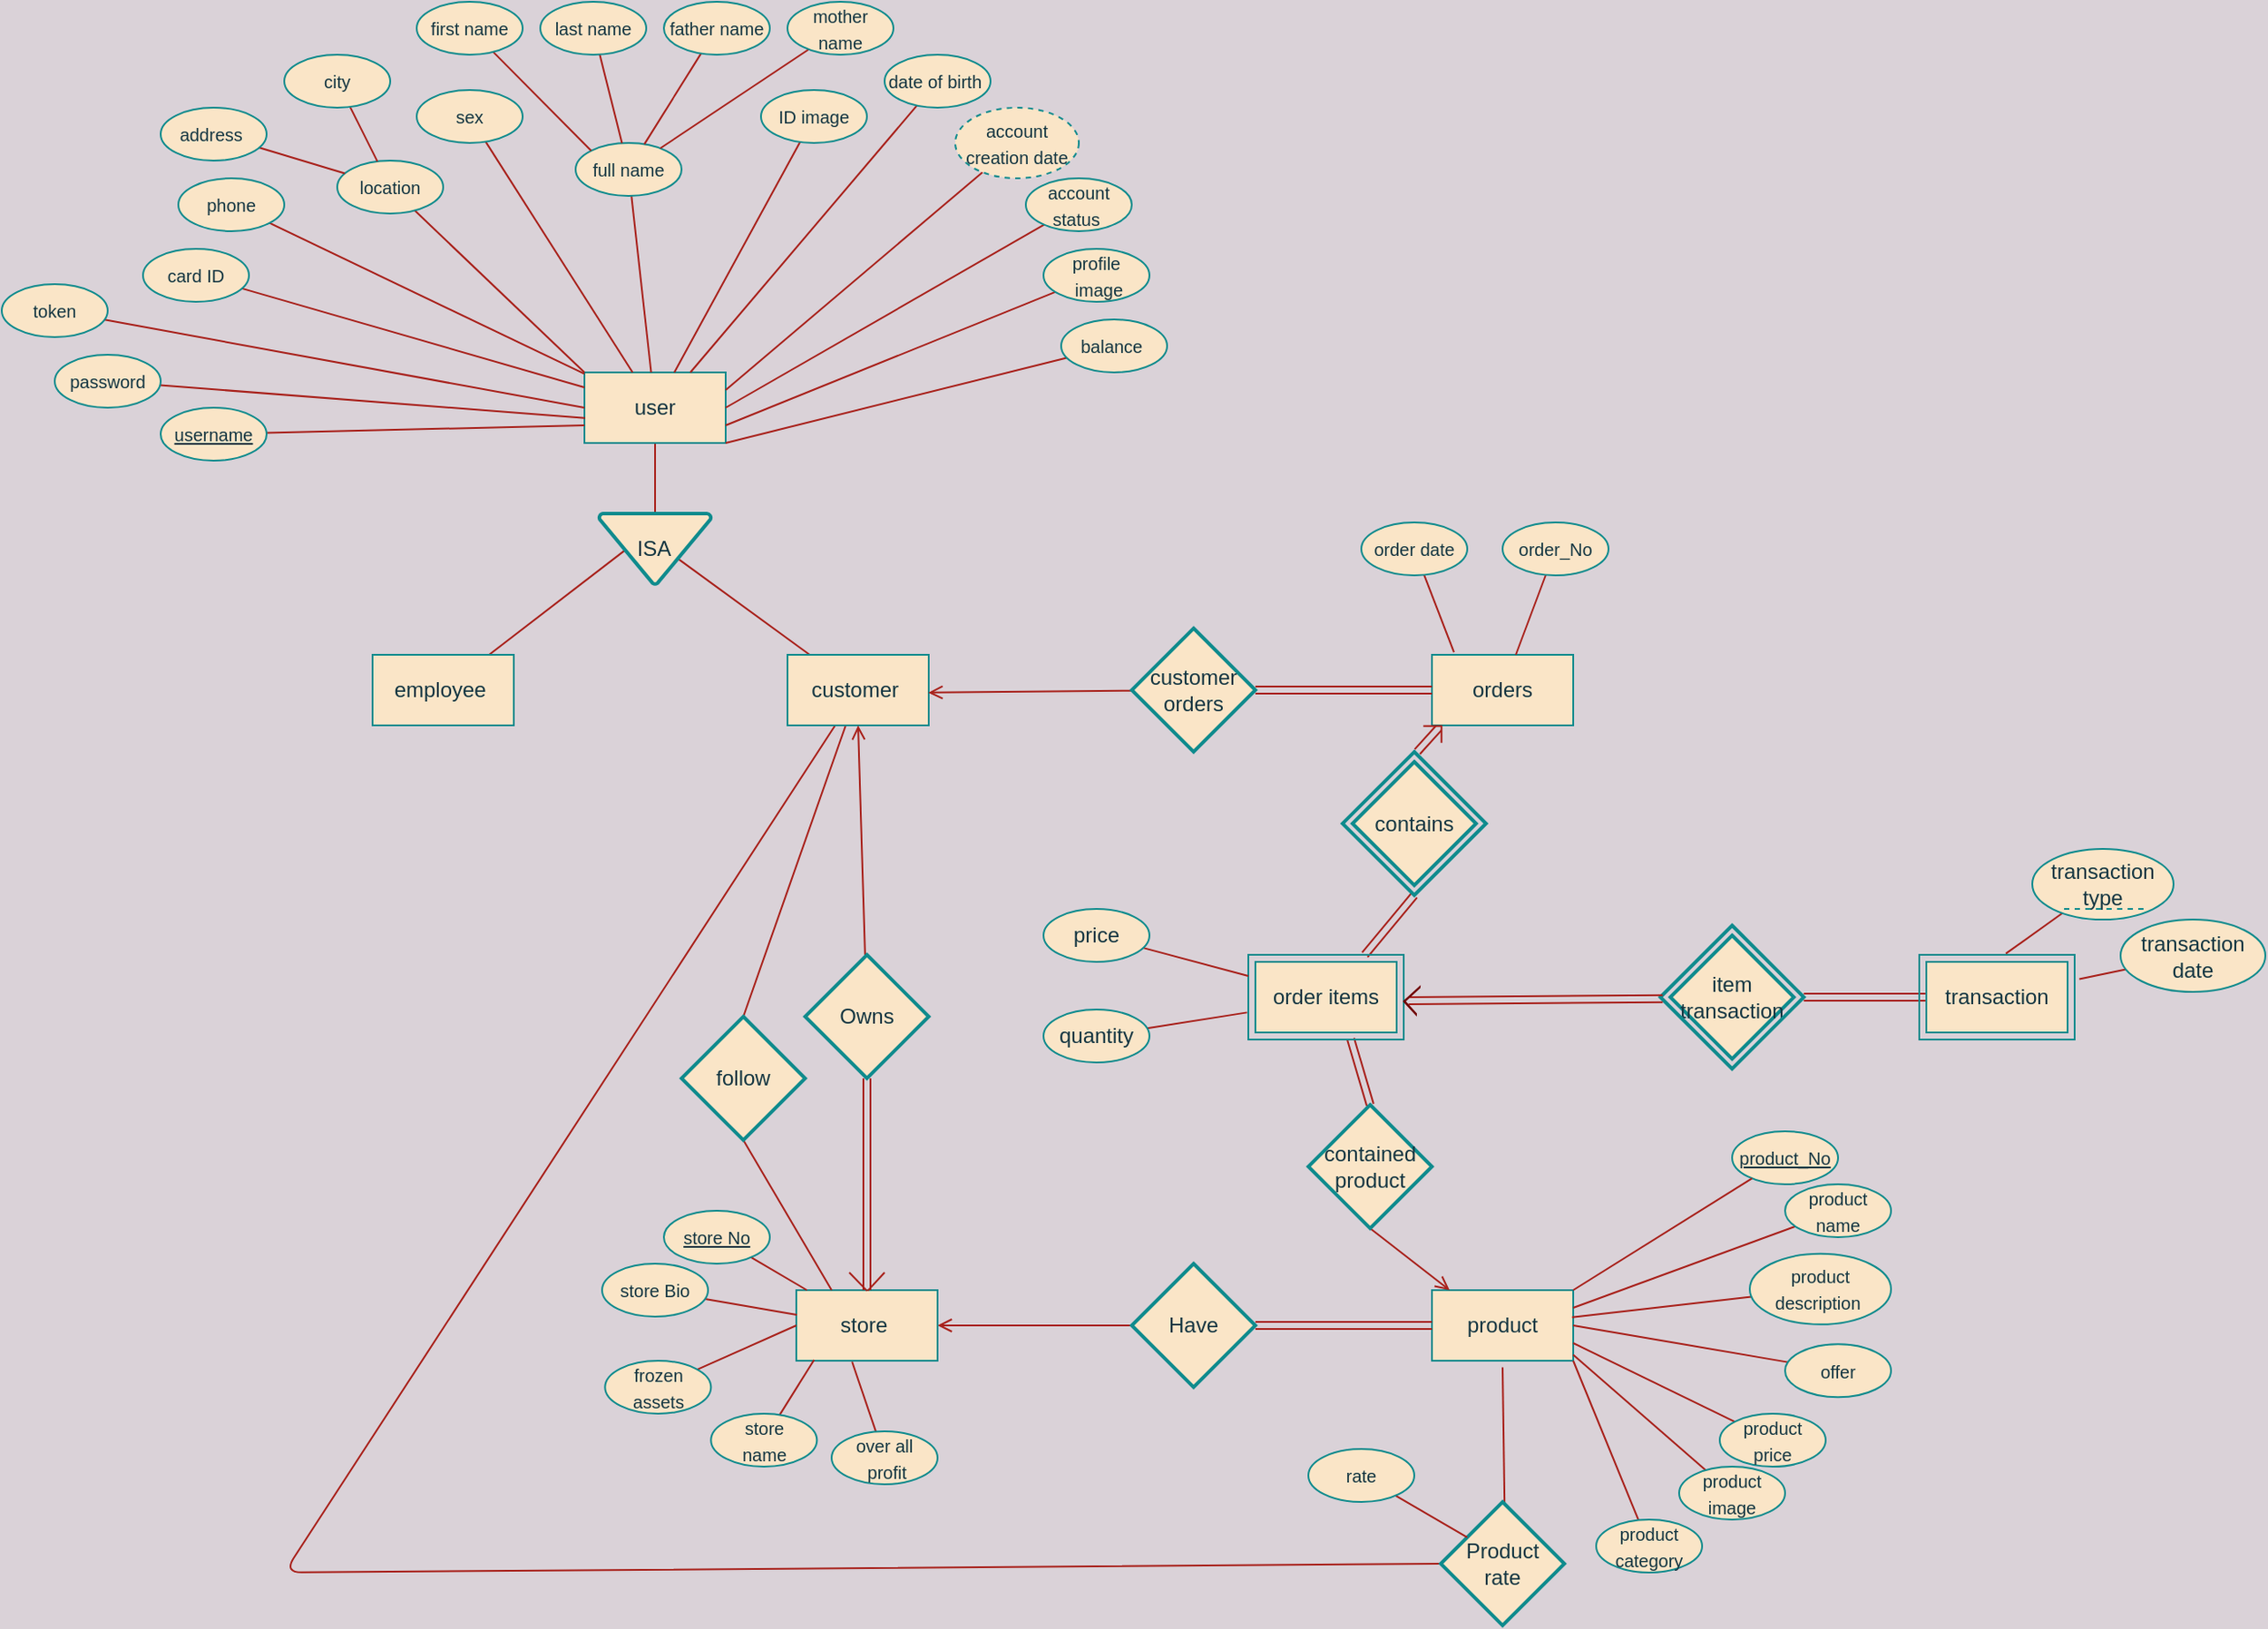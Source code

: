 <mxfile version="14.5.1" type="device"><diagram id="_3NkTskFJj87un43Riww" name="Page-1"><mxGraphModel dx="1715" dy="1639" grid="1" gridSize="10" guides="1" tooltips="1" connect="1" arrows="1" fold="1" page="1" pageScale="1" pageWidth="850" pageHeight="1100" background="#DAD2D8" math="0" shadow="0"><root><mxCell id="0"/><mxCell id="1" parent="0"/><mxCell id="xpljWoImXVRniTGpvLSN-103" value="&lt;span style=&quot;font-size: 10px&quot;&gt;&lt;u&gt;product_No&lt;/u&gt;&lt;/span&gt;" style="ellipse;whiteSpace=wrap;html=1;rounded=0;sketch=0;strokeColor=#0F8B8D;fillColor=#FAE5C7;fontColor=#143642;" parent="1" vertex="1"><mxGeometry x="770" y="510" width="60" height="30" as="geometry"/></mxCell><mxCell id="xpljWoImXVRniTGpvLSN-61" style="edgeStyle=none;rounded=1;sketch=0;orthogonalLoop=1;jettySize=auto;html=1;entryX=0.5;entryY=0;entryDx=0;entryDy=0;entryPerimeter=0;endArrow=none;endFill=0;strokeColor=#A8201A;fillColor=#FAE5C7;fontColor=#143642;labelBackgroundColor=#DAD2D8;" parent="1" source="xpljWoImXVRniTGpvLSN-1" target="xpljWoImXVRniTGpvLSN-60" edge="1"><mxGeometry relative="1" as="geometry"/></mxCell><mxCell id="xpljWoImXVRniTGpvLSN-1" value="user" style="rounded=0;whiteSpace=wrap;html=1;sketch=0;strokeColor=#0F8B8D;fillColor=#FAE5C7;fontColor=#143642;" parent="1" vertex="1"><mxGeometry x="120" y="80" width="80" height="40" as="geometry"/></mxCell><mxCell id="xpljWoImXVRniTGpvLSN-40" style="edgeStyle=none;rounded=1;sketch=0;orthogonalLoop=1;jettySize=auto;html=1;entryX=0;entryY=0.75;entryDx=0;entryDy=0;endArrow=none;endFill=0;strokeColor=#A8201A;fillColor=#FAE5C7;fontColor=#143642;labelBackgroundColor=#DAD2D8;" parent="1" source="xpljWoImXVRniTGpvLSN-2" target="xpljWoImXVRniTGpvLSN-1" edge="1"><mxGeometry relative="1" as="geometry"/></mxCell><mxCell id="xpljWoImXVRniTGpvLSN-2" value="&lt;u&gt;&lt;font style=&quot;font-size: 10px&quot;&gt;username&lt;/font&gt;&lt;/u&gt;" style="ellipse;whiteSpace=wrap;html=1;rounded=0;sketch=0;strokeColor=#0F8B8D;fillColor=#FAE5C7;fontColor=#143642;" parent="1" vertex="1"><mxGeometry x="-120" y="100" width="60" height="30" as="geometry"/></mxCell><mxCell id="xpljWoImXVRniTGpvLSN-30" style="edgeStyle=none;rounded=1;sketch=0;orthogonalLoop=1;jettySize=auto;html=1;endArrow=none;endFill=0;strokeColor=#A8201A;fillColor=#FAE5C7;fontColor=#143642;labelBackgroundColor=#DAD2D8;" parent="1" source="xpljWoImXVRniTGpvLSN-5" target="xpljWoImXVRniTGpvLSN-1" edge="1"><mxGeometry relative="1" as="geometry"/></mxCell><mxCell id="xpljWoImXVRniTGpvLSN-5" value="&lt;span style=&quot;font-size: 10px&quot;&gt;full name&lt;/span&gt;" style="ellipse;whiteSpace=wrap;html=1;rounded=0;sketch=0;strokeColor=#0F8B8D;fillColor=#FAE5C7;fontColor=#143642;" parent="1" vertex="1"><mxGeometry x="115" y="-50" width="60" height="30" as="geometry"/></mxCell><mxCell id="xpljWoImXVRniTGpvLSN-25" style="edgeStyle=none;rounded=1;sketch=0;orthogonalLoop=1;jettySize=auto;html=1;entryX=0;entryY=0;entryDx=0;entryDy=0;endArrow=none;endFill=0;strokeColor=#A8201A;fillColor=#FAE5C7;fontColor=#143642;labelBackgroundColor=#DAD2D8;" parent="1" source="xpljWoImXVRniTGpvLSN-6" target="xpljWoImXVRniTGpvLSN-5" edge="1"><mxGeometry relative="1" as="geometry"/></mxCell><mxCell id="xpljWoImXVRniTGpvLSN-6" value="&lt;span style=&quot;font-size: 10px&quot;&gt;first name&lt;/span&gt;" style="ellipse;whiteSpace=wrap;html=1;rounded=0;sketch=0;strokeColor=#0F8B8D;fillColor=#FAE5C7;fontColor=#143642;" parent="1" vertex="1"><mxGeometry x="25" y="-130" width="60" height="30" as="geometry"/></mxCell><mxCell id="xpljWoImXVRniTGpvLSN-24" value="" style="rounded=1;sketch=0;orthogonalLoop=1;jettySize=auto;html=1;strokeColor=#A8201A;fillColor=#FAE5C7;fontColor=#143642;endArrow=none;endFill=0;labelBackgroundColor=#DAD2D8;" parent="1" source="xpljWoImXVRniTGpvLSN-7" target="xpljWoImXVRniTGpvLSN-5" edge="1"><mxGeometry relative="1" as="geometry"/></mxCell><mxCell id="xpljWoImXVRniTGpvLSN-7" value="&lt;span style=&quot;font-size: 10px&quot;&gt;last name&lt;/span&gt;" style="ellipse;whiteSpace=wrap;html=1;rounded=0;sketch=0;strokeColor=#0F8B8D;fillColor=#FAE5C7;fontColor=#143642;" parent="1" vertex="1"><mxGeometry x="95" y="-130" width="60" height="30" as="geometry"/></mxCell><mxCell id="xpljWoImXVRniTGpvLSN-17" style="sketch=0;orthogonalLoop=1;jettySize=auto;html=1;endArrow=none;endFill=0;fillColor=#FAE5C7;fontColor=#143642;strokeColor=#A8201A;labelBackgroundColor=#DAD2D8;" parent="1" source="xpljWoImXVRniTGpvLSN-8" target="xpljWoImXVRniTGpvLSN-5" edge="1"><mxGeometry relative="1" as="geometry"/></mxCell><mxCell id="xpljWoImXVRniTGpvLSN-8" value="&lt;span style=&quot;font-size: 10px&quot;&gt;father name&lt;/span&gt;" style="ellipse;whiteSpace=wrap;html=1;rounded=0;sketch=0;strokeColor=#0F8B8D;fillColor=#FAE5C7;fontColor=#143642;" parent="1" vertex="1"><mxGeometry x="165" y="-130" width="60" height="30" as="geometry"/></mxCell><mxCell id="xpljWoImXVRniTGpvLSN-20" style="edgeStyle=none;sketch=0;orthogonalLoop=1;jettySize=auto;html=1;endArrow=none;endFill=0;strokeColor=#A8201A;fillColor=#FAE5C7;fontColor=#143642;labelBackgroundColor=#DAD2D8;" parent="1" source="xpljWoImXVRniTGpvLSN-9" target="xpljWoImXVRniTGpvLSN-5" edge="1"><mxGeometry relative="1" as="geometry"/></mxCell><mxCell id="xpljWoImXVRniTGpvLSN-9" value="&lt;span style=&quot;font-size: 10px&quot;&gt;mother name&lt;/span&gt;" style="ellipse;whiteSpace=wrap;html=1;rounded=0;sketch=0;strokeColor=#0F8B8D;fillColor=#FAE5C7;fontColor=#143642;" parent="1" vertex="1"><mxGeometry x="235" y="-130" width="60" height="30" as="geometry"/></mxCell><mxCell id="xpljWoImXVRniTGpvLSN-31" style="edgeStyle=none;rounded=1;sketch=0;orthogonalLoop=1;jettySize=auto;html=1;entryX=0;entryY=0;entryDx=0;entryDy=0;endArrow=none;endFill=0;strokeColor=#A8201A;fillColor=#FAE5C7;fontColor=#143642;labelBackgroundColor=#DAD2D8;" parent="1" source="xpljWoImXVRniTGpvLSN-29" target="xpljWoImXVRniTGpvLSN-1" edge="1"><mxGeometry relative="1" as="geometry"/></mxCell><mxCell id="xpljWoImXVRniTGpvLSN-29" value="&lt;span style=&quot;font-size: 10px&quot;&gt;location&lt;/span&gt;" style="ellipse;whiteSpace=wrap;html=1;rounded=0;sketch=0;strokeColor=#0F8B8D;fillColor=#FAE5C7;fontColor=#143642;" parent="1" vertex="1"><mxGeometry x="-20" y="-40" width="60" height="30" as="geometry"/></mxCell><mxCell id="xpljWoImXVRniTGpvLSN-34" style="edgeStyle=none;rounded=1;sketch=0;orthogonalLoop=1;jettySize=auto;html=1;endArrow=none;endFill=0;strokeColor=#A8201A;fillColor=#FAE5C7;fontColor=#143642;labelBackgroundColor=#DAD2D8;" parent="1" source="xpljWoImXVRniTGpvLSN-32" target="xpljWoImXVRniTGpvLSN-29" edge="1"><mxGeometry relative="1" as="geometry"/></mxCell><mxCell id="xpljWoImXVRniTGpvLSN-32" value="&lt;span style=&quot;font-size: 10px&quot;&gt;city&lt;/span&gt;" style="ellipse;whiteSpace=wrap;html=1;rounded=0;sketch=0;strokeColor=#0F8B8D;fillColor=#FAE5C7;fontColor=#143642;" parent="1" vertex="1"><mxGeometry x="-50" y="-100" width="60" height="30" as="geometry"/></mxCell><mxCell id="xpljWoImXVRniTGpvLSN-35" style="edgeStyle=none;rounded=1;sketch=0;orthogonalLoop=1;jettySize=auto;html=1;endArrow=none;endFill=0;strokeColor=#A8201A;fillColor=#FAE5C7;fontColor=#143642;labelBackgroundColor=#DAD2D8;" parent="1" source="xpljWoImXVRniTGpvLSN-33" target="xpljWoImXVRniTGpvLSN-29" edge="1"><mxGeometry relative="1" as="geometry"/></mxCell><mxCell id="xpljWoImXVRniTGpvLSN-33" value="&lt;span style=&quot;font-size: 10px&quot;&gt;address&amp;nbsp;&lt;/span&gt;" style="ellipse;whiteSpace=wrap;html=1;rounded=0;sketch=0;strokeColor=#0F8B8D;fillColor=#FAE5C7;fontColor=#143642;" parent="1" vertex="1"><mxGeometry x="-120" y="-70" width="60" height="30" as="geometry"/></mxCell><mxCell id="xpljWoImXVRniTGpvLSN-37" style="edgeStyle=none;rounded=1;sketch=0;orthogonalLoop=1;jettySize=auto;html=1;endArrow=none;endFill=0;strokeColor=#A8201A;fillColor=#FAE5C7;fontColor=#143642;labelBackgroundColor=#DAD2D8;" parent="1" source="xpljWoImXVRniTGpvLSN-36" target="xpljWoImXVRniTGpvLSN-1" edge="1"><mxGeometry relative="1" as="geometry"/></mxCell><mxCell id="xpljWoImXVRniTGpvLSN-36" value="&lt;span style=&quot;font-size: 10px&quot;&gt;phone&lt;/span&gt;" style="ellipse;whiteSpace=wrap;html=1;rounded=0;sketch=0;strokeColor=#0F8B8D;fillColor=#FAE5C7;fontColor=#143642;" parent="1" vertex="1"><mxGeometry x="-110" y="-30" width="60" height="30" as="geometry"/></mxCell><mxCell id="xpljWoImXVRniTGpvLSN-39" style="edgeStyle=none;rounded=1;sketch=0;orthogonalLoop=1;jettySize=auto;html=1;endArrow=none;endFill=0;strokeColor=#A8201A;fillColor=#FAE5C7;fontColor=#143642;labelBackgroundColor=#DAD2D8;" parent="1" source="xpljWoImXVRniTGpvLSN-38" target="xpljWoImXVRniTGpvLSN-1" edge="1"><mxGeometry relative="1" as="geometry"/></mxCell><mxCell id="xpljWoImXVRniTGpvLSN-38" value="&lt;span style=&quot;font-size: 10px&quot;&gt;card ID&lt;/span&gt;" style="ellipse;whiteSpace=wrap;html=1;rounded=0;sketch=0;strokeColor=#0F8B8D;fillColor=#FAE5C7;fontColor=#143642;" parent="1" vertex="1"><mxGeometry x="-130" y="10" width="60" height="30" as="geometry"/></mxCell><mxCell id="xpljWoImXVRniTGpvLSN-42" style="edgeStyle=none;rounded=1;sketch=0;orthogonalLoop=1;jettySize=auto;html=1;endArrow=none;endFill=0;strokeColor=#A8201A;fillColor=#FAE5C7;fontColor=#143642;labelBackgroundColor=#DAD2D8;" parent="1" source="xpljWoImXVRniTGpvLSN-41" target="xpljWoImXVRniTGpvLSN-1" edge="1"><mxGeometry relative="1" as="geometry"/></mxCell><mxCell id="xpljWoImXVRniTGpvLSN-41" value="&lt;span style=&quot;font-size: 10px&quot;&gt;sex&lt;/span&gt;" style="ellipse;whiteSpace=wrap;html=1;rounded=0;sketch=0;strokeColor=#0F8B8D;fillColor=#FAE5C7;fontColor=#143642;" parent="1" vertex="1"><mxGeometry x="25" y="-80" width="60" height="30" as="geometry"/></mxCell><mxCell id="xpljWoImXVRniTGpvLSN-44" style="edgeStyle=none;rounded=1;sketch=0;orthogonalLoop=1;jettySize=auto;html=1;endArrow=none;endFill=0;strokeColor=#A8201A;fillColor=#FAE5C7;fontColor=#143642;labelBackgroundColor=#DAD2D8;" parent="1" source="xpljWoImXVRniTGpvLSN-46" target="xpljWoImXVRniTGpvLSN-1" edge="1"><mxGeometry relative="1" as="geometry"><mxPoint x="232.55" y="-40.47" as="sourcePoint"/></mxGeometry></mxCell><mxCell id="xpljWoImXVRniTGpvLSN-46" value="&lt;span style=&quot;font-size: 10px&quot;&gt;ID image&lt;/span&gt;" style="ellipse;whiteSpace=wrap;html=1;rounded=0;sketch=0;strokeColor=#0F8B8D;fillColor=#FAE5C7;fontColor=#143642;" parent="1" vertex="1"><mxGeometry x="220" y="-80" width="60" height="30" as="geometry"/></mxCell><mxCell id="xpljWoImXVRniTGpvLSN-48" style="edgeStyle=none;rounded=1;sketch=0;orthogonalLoop=1;jettySize=auto;html=1;entryX=0.75;entryY=0;entryDx=0;entryDy=0;endArrow=none;endFill=0;strokeColor=#A8201A;fillColor=#FAE5C7;fontColor=#143642;labelBackgroundColor=#DAD2D8;" parent="1" source="xpljWoImXVRniTGpvLSN-47" target="xpljWoImXVRniTGpvLSN-1" edge="1"><mxGeometry relative="1" as="geometry"/></mxCell><mxCell id="xpljWoImXVRniTGpvLSN-47" value="&lt;span style=&quot;font-size: 10px&quot;&gt;date of birth&amp;nbsp;&lt;/span&gt;" style="ellipse;whiteSpace=wrap;html=1;rounded=0;sketch=0;strokeColor=#0F8B8D;fillColor=#FAE5C7;fontColor=#143642;" parent="1" vertex="1"><mxGeometry x="290" y="-100" width="60" height="30" as="geometry"/></mxCell><mxCell id="xpljWoImXVRniTGpvLSN-50" style="edgeStyle=none;rounded=1;sketch=0;orthogonalLoop=1;jettySize=auto;html=1;entryX=1;entryY=0.25;entryDx=0;entryDy=0;endArrow=none;endFill=0;strokeColor=#A8201A;fillColor=#FAE5C7;fontColor=#143642;labelBackgroundColor=#DAD2D8;" parent="1" source="xpljWoImXVRniTGpvLSN-49" target="xpljWoImXVRniTGpvLSN-1" edge="1"><mxGeometry relative="1" as="geometry"/></mxCell><mxCell id="xpljWoImXVRniTGpvLSN-49" value="&lt;div&gt;&lt;span style=&quot;font-size: 10px&quot;&gt;account creation date&lt;/span&gt;&lt;/div&gt;" style="ellipse;whiteSpace=wrap;html=1;rounded=0;sketch=0;strokeColor=#0F8B8D;fillColor=#FAE5C7;fontColor=#143642;align=center;dashed=1;" parent="1" vertex="1"><mxGeometry x="330" y="-70" width="70" height="40" as="geometry"/></mxCell><mxCell id="xpljWoImXVRniTGpvLSN-52" style="edgeStyle=none;rounded=1;sketch=0;orthogonalLoop=1;jettySize=auto;html=1;entryX=1;entryY=0.5;entryDx=0;entryDy=0;endArrow=none;endFill=0;strokeColor=#A8201A;fillColor=#FAE5C7;fontColor=#143642;labelBackgroundColor=#DAD2D8;" parent="1" source="xpljWoImXVRniTGpvLSN-51" target="xpljWoImXVRniTGpvLSN-1" edge="1"><mxGeometry relative="1" as="geometry"/></mxCell><mxCell id="xpljWoImXVRniTGpvLSN-51" value="&lt;span style=&quot;font-size: 10px&quot;&gt;account status&amp;nbsp;&lt;/span&gt;" style="ellipse;whiteSpace=wrap;html=1;rounded=0;sketch=0;strokeColor=#0F8B8D;fillColor=#FAE5C7;fontColor=#143642;" parent="1" vertex="1"><mxGeometry x="370" y="-30" width="60" height="30" as="geometry"/></mxCell><mxCell id="xpljWoImXVRniTGpvLSN-54" style="edgeStyle=none;rounded=1;sketch=0;orthogonalLoop=1;jettySize=auto;html=1;entryX=1;entryY=0.75;entryDx=0;entryDy=0;endArrow=none;endFill=0;strokeColor=#A8201A;fillColor=#FAE5C7;fontColor=#143642;labelBackgroundColor=#DAD2D8;" parent="1" source="xpljWoImXVRniTGpvLSN-53" target="xpljWoImXVRniTGpvLSN-1" edge="1"><mxGeometry relative="1" as="geometry"/></mxCell><mxCell id="xpljWoImXVRniTGpvLSN-53" value="&lt;span style=&quot;font-size: 10px&quot;&gt;profile&lt;br&gt;&amp;nbsp;image&lt;/span&gt;" style="ellipse;whiteSpace=wrap;html=1;rounded=0;sketch=0;strokeColor=#0F8B8D;fillColor=#FAE5C7;fontColor=#143642;" parent="1" vertex="1"><mxGeometry x="380" y="10" width="60" height="30" as="geometry"/></mxCell><mxCell id="xpljWoImXVRniTGpvLSN-56" style="edgeStyle=none;rounded=1;sketch=0;orthogonalLoop=1;jettySize=auto;html=1;entryX=1;entryY=1;entryDx=0;entryDy=0;endArrow=none;endFill=0;strokeColor=#A8201A;fillColor=#FAE5C7;fontColor=#143642;labelBackgroundColor=#DAD2D8;" parent="1" source="xpljWoImXVRniTGpvLSN-55" target="xpljWoImXVRniTGpvLSN-1" edge="1"><mxGeometry relative="1" as="geometry"/></mxCell><mxCell id="xpljWoImXVRniTGpvLSN-55" value="&lt;span style=&quot;font-size: 10px&quot;&gt;balance&amp;nbsp;&lt;/span&gt;" style="ellipse;whiteSpace=wrap;html=1;rounded=0;sketch=0;strokeColor=#0F8B8D;fillColor=#FAE5C7;fontColor=#143642;" parent="1" vertex="1"><mxGeometry x="390" y="50" width="60" height="30" as="geometry"/></mxCell><mxCell id="xpljWoImXVRniTGpvLSN-59" style="edgeStyle=none;rounded=1;sketch=0;orthogonalLoop=1;jettySize=auto;html=1;entryX=0;entryY=0.5;entryDx=0;entryDy=0;endArrow=none;endFill=0;strokeColor=#A8201A;fillColor=#FAE5C7;fontColor=#143642;labelBackgroundColor=#DAD2D8;" parent="1" source="xpljWoImXVRniTGpvLSN-57" target="xpljWoImXVRniTGpvLSN-1" edge="1"><mxGeometry relative="1" as="geometry"/></mxCell><mxCell id="xpljWoImXVRniTGpvLSN-57" value="&lt;span style=&quot;font-size: 10px&quot;&gt;token&lt;/span&gt;" style="ellipse;whiteSpace=wrap;html=1;rounded=0;sketch=0;strokeColor=#0F8B8D;fillColor=#FAE5C7;fontColor=#143642;" parent="1" vertex="1"><mxGeometry x="-210" y="30" width="60" height="30" as="geometry"/></mxCell><mxCell id="xpljWoImXVRniTGpvLSN-65" style="edgeStyle=none;rounded=1;sketch=0;orthogonalLoop=1;jettySize=auto;html=1;endArrow=none;endFill=0;strokeColor=#A8201A;fillColor=#FAE5C7;fontColor=#143642;exitX=0.225;exitY=0.527;exitDx=0;exitDy=0;exitPerimeter=0;labelBackgroundColor=#DAD2D8;" parent="1" source="xpljWoImXVRniTGpvLSN-60" target="xpljWoImXVRniTGpvLSN-62" edge="1"><mxGeometry relative="1" as="geometry"/></mxCell><mxCell id="xpljWoImXVRniTGpvLSN-66" style="edgeStyle=none;rounded=1;sketch=0;orthogonalLoop=1;jettySize=auto;html=1;endArrow=none;endFill=0;strokeColor=#A8201A;fillColor=#FAE5C7;fontColor=#143642;exitX=0.702;exitY=0.636;exitDx=0;exitDy=0;exitPerimeter=0;labelBackgroundColor=#DAD2D8;" parent="1" source="xpljWoImXVRniTGpvLSN-60" target="xpljWoImXVRniTGpvLSN-64" edge="1"><mxGeometry relative="1" as="geometry"/></mxCell><mxCell id="xpljWoImXVRniTGpvLSN-60" value="ISA" style="strokeWidth=2;html=1;shape=mxgraph.flowchart.merge_or_storage;whiteSpace=wrap;rounded=0;sketch=0;fillColor=#FAE5C7;fontColor=#143642;strokeColor=#0F8B8D;" parent="1" vertex="1"><mxGeometry x="128.34" y="160" width="63.33" height="40" as="geometry"/></mxCell><mxCell id="xpljWoImXVRniTGpvLSN-62" value="employee&amp;nbsp;" style="rounded=0;whiteSpace=wrap;html=1;sketch=0;strokeColor=#0F8B8D;fillColor=#FAE5C7;fontColor=#143642;" parent="1" vertex="1"><mxGeometry y="240" width="80" height="40" as="geometry"/></mxCell><mxCell id="qwp4f2Y-lk4YYdYXDgav-30" style="edgeStyle=none;rounded=1;sketch=0;orthogonalLoop=1;jettySize=auto;html=1;entryX=0;entryY=0.5;entryDx=0;entryDy=0;entryPerimeter=0;startArrow=none;startFill=0;endArrow=none;endFill=0;strokeColor=#A8201A;fillColor=#FAE5C7;fontColor=#143642;labelBackgroundColor=#DAD2D8;" parent="1" source="xpljWoImXVRniTGpvLSN-64" target="qwp4f2Y-lk4YYdYXDgav-8" edge="1"><mxGeometry relative="1" as="geometry"><mxPoint x="599" y="755.005" as="targetPoint"/><Array as="points"><mxPoint x="-50" y="760"/></Array></mxGeometry></mxCell><mxCell id="1tv5TjmoSEnjamijMgGW-22" style="edgeStyle=none;rounded=1;sketch=0;orthogonalLoop=1;jettySize=auto;html=1;entryX=0.5;entryY=0;entryDx=0;entryDy=0;entryPerimeter=0;endArrow=none;endFill=0;strokeColor=#A8201A;fillColor=#FAE5C7;fontColor=#143642;align=left;labelBackgroundColor=#DAD2D8;" parent="1" source="xpljWoImXVRniTGpvLSN-64" target="1tv5TjmoSEnjamijMgGW-21" edge="1"><mxGeometry relative="1" as="geometry"/></mxCell><mxCell id="xpljWoImXVRniTGpvLSN-64" value="customer&amp;nbsp;" style="rounded=0;whiteSpace=wrap;html=1;sketch=0;strokeColor=#0F8B8D;fillColor=#FAE5C7;fontColor=#143642;" parent="1" vertex="1"><mxGeometry x="235" y="240" width="80" height="40" as="geometry"/></mxCell><mxCell id="xpljWoImXVRniTGpvLSN-101" style="edgeStyle=none;rounded=1;sketch=0;orthogonalLoop=1;jettySize=auto;html=1;entryX=0;entryY=0.5;entryDx=0;entryDy=0;entryPerimeter=0;startArrow=open;startFill=0;endArrow=none;endFill=0;strokeColor=#A8201A;fillColor=#FAE5C7;fontColor=#143642;labelBackgroundColor=#DAD2D8;" parent="1" source="xpljWoImXVRniTGpvLSN-69" target="xpljWoImXVRniTGpvLSN-100" edge="1"><mxGeometry relative="1" as="geometry"><mxPoint x="424" y="620.015" as="targetPoint"/></mxGeometry></mxCell><mxCell id="xpljWoImXVRniTGpvLSN-69" value="store&amp;nbsp;" style="rounded=0;whiteSpace=wrap;html=1;sketch=0;strokeColor=#0F8B8D;fillColor=#FAE5C7;fontColor=#143642;" parent="1" vertex="1"><mxGeometry x="240" y="600" width="80" height="40" as="geometry"/></mxCell><mxCell id="xpljWoImXVRniTGpvLSN-71" style="edgeStyle=none;rounded=1;sketch=0;orthogonalLoop=1;jettySize=auto;html=1;entryX=0.5;entryY=1;entryDx=0;entryDy=0;endArrow=open;endFill=0;strokeColor=#A8201A;fillColor=#FAE5C7;fontColor=#143642;startArrow=none;startFill=0;labelBackgroundColor=#DAD2D8;" parent="1" source="xpljWoImXVRniTGpvLSN-70" target="xpljWoImXVRniTGpvLSN-64" edge="1"><mxGeometry relative="1" as="geometry"/></mxCell><mxCell id="xpljWoImXVRniTGpvLSN-72" style="edgeStyle=none;rounded=1;sketch=0;orthogonalLoop=1;jettySize=auto;html=1;entryX=0.5;entryY=0;entryDx=0;entryDy=0;endArrow=open;endFill=0;strokeColor=#A8201A;fillColor=#FAE5C7;fontColor=#143642;shape=link;labelBackgroundColor=#DAD2D8;" parent="1" source="xpljWoImXVRniTGpvLSN-70" target="xpljWoImXVRniTGpvLSN-69" edge="1"><mxGeometry relative="1" as="geometry"/></mxCell><mxCell id="xpljWoImXVRniTGpvLSN-70" value="Owns" style="strokeWidth=2;html=1;shape=mxgraph.flowchart.decision;whiteSpace=wrap;rounded=0;sketch=0;fillColor=#FAE5C7;fontColor=#143642;strokeColor=#0F8B8D;" parent="1" vertex="1"><mxGeometry x="245" y="410" width="70" height="70" as="geometry"/></mxCell><mxCell id="xpljWoImXVRniTGpvLSN-75" value="" style="endArrow=none;html=1;strokeColor=#A8201A;fillColor=#FAE5C7;fontColor=#143642;exitX=0.506;exitY=0.008;exitDx=0;exitDy=0;exitPerimeter=0;labelBackgroundColor=#DAD2D8;" parent="1" source="xpljWoImXVRniTGpvLSN-69" edge="1"><mxGeometry width="50" height="50" relative="1" as="geometry"><mxPoint x="280" y="600" as="sourcePoint"/><mxPoint x="290" y="590" as="targetPoint"/><Array as="points"/></mxGeometry></mxCell><mxCell id="xpljWoImXVRniTGpvLSN-81" value="" style="endArrow=none;html=1;strokeColor=#A8201A;fillColor=#FAE5C7;fontColor=#143642;exitX=0.501;exitY=0.011;exitDx=0;exitDy=0;exitPerimeter=0;labelBackgroundColor=#DAD2D8;" parent="1" source="xpljWoImXVRniTGpvLSN-69" edge="1"><mxGeometry width="50" height="50" relative="1" as="geometry"><mxPoint x="260.24" y="600.0" as="sourcePoint"/><mxPoint x="270" y="590" as="targetPoint"/><Array as="points"/></mxGeometry></mxCell><mxCell id="xpljWoImXVRniTGpvLSN-83" style="edgeStyle=none;rounded=1;sketch=0;orthogonalLoop=1;jettySize=auto;html=1;startArrow=none;startFill=0;endArrow=none;endFill=0;strokeColor=#A8201A;fillColor=#FAE5C7;fontColor=#143642;labelBackgroundColor=#DAD2D8;" parent="1" source="xpljWoImXVRniTGpvLSN-82" target="xpljWoImXVRniTGpvLSN-69" edge="1"><mxGeometry relative="1" as="geometry"/></mxCell><mxCell id="xpljWoImXVRniTGpvLSN-82" value="&lt;span style=&quot;font-size: 10px&quot;&gt;&lt;u&gt;store No&lt;/u&gt;&lt;/span&gt;" style="ellipse;whiteSpace=wrap;html=1;rounded=0;sketch=0;strokeColor=#0F8B8D;fillColor=#FAE5C7;fontColor=#143642;" parent="1" vertex="1"><mxGeometry x="165" y="555" width="60" height="30" as="geometry"/></mxCell><mxCell id="xpljWoImXVRniTGpvLSN-88" style="edgeStyle=none;rounded=1;sketch=0;orthogonalLoop=1;jettySize=auto;html=1;entryX=0.004;entryY=0.35;entryDx=0;entryDy=0;entryPerimeter=0;startArrow=none;startFill=0;endArrow=none;endFill=0;strokeColor=#A8201A;fillColor=#FAE5C7;fontColor=#143642;labelBackgroundColor=#DAD2D8;" parent="1" source="xpljWoImXVRniTGpvLSN-86" target="xpljWoImXVRniTGpvLSN-69" edge="1"><mxGeometry relative="1" as="geometry"/></mxCell><mxCell id="xpljWoImXVRniTGpvLSN-86" value="&lt;span style=&quot;font-size: 10px&quot;&gt;store Bio&lt;/span&gt;" style="ellipse;whiteSpace=wrap;html=1;rounded=0;sketch=0;strokeColor=#0F8B8D;fillColor=#FAE5C7;fontColor=#143642;" parent="1" vertex="1"><mxGeometry x="130" y="585" width="60" height="30" as="geometry"/></mxCell><mxCell id="xpljWoImXVRniTGpvLSN-90" style="edgeStyle=none;rounded=1;sketch=0;orthogonalLoop=1;jettySize=auto;html=1;entryX=0;entryY=0.5;entryDx=0;entryDy=0;startArrow=none;startFill=0;endArrow=none;endFill=0;strokeColor=#A8201A;fillColor=#FAE5C7;fontColor=#143642;labelBackgroundColor=#DAD2D8;" parent="1" source="xpljWoImXVRniTGpvLSN-89" target="xpljWoImXVRniTGpvLSN-69" edge="1"><mxGeometry relative="1" as="geometry"/></mxCell><mxCell id="xpljWoImXVRniTGpvLSN-89" value="&lt;span style=&quot;font-size: 10px&quot;&gt;frozen assets&lt;/span&gt;" style="ellipse;whiteSpace=wrap;html=1;rounded=0;sketch=0;strokeColor=#0F8B8D;fillColor=#FAE5C7;fontColor=#143642;" parent="1" vertex="1"><mxGeometry x="131.67" y="640" width="60" height="30" as="geometry"/></mxCell><mxCell id="xpljWoImXVRniTGpvLSN-94" style="edgeStyle=none;rounded=1;sketch=0;orthogonalLoop=1;jettySize=auto;html=1;entryX=0.126;entryY=0.988;entryDx=0;entryDy=0;entryPerimeter=0;startArrow=none;startFill=0;endArrow=none;endFill=0;strokeColor=#A8201A;fillColor=#FAE5C7;fontColor=#143642;labelBackgroundColor=#DAD2D8;" parent="1" source="xpljWoImXVRniTGpvLSN-93" target="xpljWoImXVRniTGpvLSN-69" edge="1"><mxGeometry relative="1" as="geometry"/></mxCell><mxCell id="xpljWoImXVRniTGpvLSN-93" value="&lt;span style=&quot;font-size: 10px&quot;&gt;store&lt;br&gt;name&lt;br&gt;&lt;/span&gt;" style="ellipse;whiteSpace=wrap;html=1;rounded=0;sketch=0;strokeColor=#0F8B8D;fillColor=#FAE5C7;fontColor=#143642;" parent="1" vertex="1"><mxGeometry x="191.67" y="670" width="60" height="30" as="geometry"/></mxCell><mxCell id="xpljWoImXVRniTGpvLSN-96" style="edgeStyle=none;rounded=1;sketch=0;orthogonalLoop=1;jettySize=auto;html=1;entryX=0.395;entryY=1.016;entryDx=0;entryDy=0;entryPerimeter=0;startArrow=none;startFill=0;endArrow=none;endFill=0;strokeColor=#A8201A;fillColor=#FAE5C7;fontColor=#143642;labelBackgroundColor=#DAD2D8;" parent="1" source="xpljWoImXVRniTGpvLSN-95" target="xpljWoImXVRniTGpvLSN-69" edge="1"><mxGeometry relative="1" as="geometry"/></mxCell><mxCell id="xpljWoImXVRniTGpvLSN-95" value="&lt;span style=&quot;font-size: 10px&quot;&gt;over all&lt;br&gt;&amp;nbsp;profit&lt;br&gt;&lt;/span&gt;" style="ellipse;whiteSpace=wrap;html=1;rounded=0;sketch=0;strokeColor=#0F8B8D;fillColor=#FAE5C7;fontColor=#143642;" parent="1" vertex="1"><mxGeometry x="260" y="680" width="60" height="30" as="geometry"/></mxCell><mxCell id="xpljWoImXVRniTGpvLSN-97" style="edgeStyle=none;rounded=1;sketch=0;orthogonalLoop=1;jettySize=auto;html=1;startArrow=none;startFill=0;endArrow=none;endFill=0;strokeColor=#A8201A;fillColor=#FAE5C7;fontColor=#143642;verticalAlign=bottom;align=center;horizontal=0;entryX=1;entryY=0.5;entryDx=0;entryDy=0;labelBackgroundColor=#DAD2D8;" parent="1" source="xpljWoImXVRniTGpvLSN-64" target="xpljWoImXVRniTGpvLSN-64" edge="1"><mxGeometry relative="1" as="geometry"/></mxCell><mxCell id="qwp4f2Y-lk4YYdYXDgav-9" style="edgeStyle=none;rounded=1;sketch=0;orthogonalLoop=1;jettySize=auto;html=1;entryX=0.516;entryY=0.03;entryDx=0;entryDy=0;entryPerimeter=0;endArrow=none;endFill=0;strokeColor=#A8201A;fillColor=#FAE5C7;fontColor=#143642;startArrow=none;startFill=0;exitX=0.5;exitY=0.994;exitDx=0;exitDy=0;exitPerimeter=0;labelBackgroundColor=#DAD2D8;" parent="1" target="qwp4f2Y-lk4YYdYXDgav-8" edge="1"><mxGeometry relative="1" as="geometry"><mxPoint x="639.625" y="714.38" as="targetPoint"/><mxPoint x="640" y="643.722" as="sourcePoint"/></mxGeometry></mxCell><mxCell id="xpljWoImXVRniTGpvLSN-98" value="product" style="rounded=0;whiteSpace=wrap;html=1;sketch=0;strokeColor=#0F8B8D;fillColor=#FAE5C7;fontColor=#143642;" parent="1" vertex="1"><mxGeometry x="600" y="600" width="80" height="40" as="geometry"/></mxCell><mxCell id="xpljWoImXVRniTGpvLSN-99" value="orders" style="rounded=0;whiteSpace=wrap;html=1;sketch=0;strokeColor=#0F8B8D;fillColor=#FAE5C7;fontColor=#143642;" parent="1" vertex="1"><mxGeometry x="600" y="240" width="80" height="40" as="geometry"/></mxCell><mxCell id="xpljWoImXVRniTGpvLSN-102" style="edgeStyle=none;rounded=1;sketch=0;orthogonalLoop=1;jettySize=auto;html=1;entryX=0;entryY=0.5;entryDx=0;entryDy=0;startArrow=none;startFill=0;endArrow=none;endFill=0;strokeColor=#A8201A;fillColor=#FAE5C7;fontColor=#143642;shape=link;exitX=1;exitY=0.5;exitDx=0;exitDy=0;exitPerimeter=0;labelBackgroundColor=#DAD2D8;" parent="1" source="xpljWoImXVRniTGpvLSN-100" target="xpljWoImXVRniTGpvLSN-98" edge="1"><mxGeometry relative="1" as="geometry"><mxPoint x="503.787" y="620.015" as="sourcePoint"/></mxGeometry></mxCell><mxCell id="xpljWoImXVRniTGpvLSN-100" value="Have" style="strokeWidth=2;html=1;shape=mxgraph.flowchart.decision;whiteSpace=wrap;rounded=0;sketch=0;fillColor=#FAE5C7;fontColor=#143642;strokeColor=#0F8B8D;" parent="1" vertex="1"><mxGeometry x="430" y="585" width="70" height="70" as="geometry"/></mxCell><mxCell id="xpljWoImXVRniTGpvLSN-104" style="edgeStyle=none;rounded=1;sketch=0;orthogonalLoop=1;jettySize=auto;html=1;entryX=1;entryY=0;entryDx=0;entryDy=0;startArrow=none;startFill=0;endArrow=none;endFill=0;strokeColor=#A8201A;fillColor=#FAE5C7;fontColor=#143642;labelBackgroundColor=#DAD2D8;" parent="1" source="xpljWoImXVRniTGpvLSN-103" target="xpljWoImXVRniTGpvLSN-98" edge="1"><mxGeometry relative="1" as="geometry"><mxPoint x="684.176" y="597.258" as="targetPoint"/></mxGeometry></mxCell><mxCell id="xpljWoImXVRniTGpvLSN-108" style="edgeStyle=none;rounded=1;sketch=0;orthogonalLoop=1;jettySize=auto;html=1;entryX=1;entryY=0.25;entryDx=0;entryDy=0;startArrow=none;startFill=0;endArrow=none;endFill=0;strokeColor=#A8201A;fillColor=#FAE5C7;fontColor=#143642;labelBackgroundColor=#DAD2D8;" parent="1" source="xpljWoImXVRniTGpvLSN-105" target="xpljWoImXVRniTGpvLSN-98" edge="1"><mxGeometry relative="1" as="geometry"><mxPoint x="684.264" y="609.354" as="targetPoint"/></mxGeometry></mxCell><mxCell id="xpljWoImXVRniTGpvLSN-105" value="&lt;span style=&quot;font-size: 10px&quot;&gt;product name&lt;/span&gt;" style="ellipse;whiteSpace=wrap;html=1;rounded=0;sketch=0;strokeColor=#0F8B8D;fillColor=#FAE5C7;fontColor=#143642;" parent="1" vertex="1"><mxGeometry x="800" y="540" width="60" height="30" as="geometry"/></mxCell><mxCell id="xpljWoImXVRniTGpvLSN-107" style="edgeStyle=none;rounded=1;sketch=0;orthogonalLoop=1;jettySize=auto;html=1;startArrow=none;startFill=0;endArrow=none;endFill=0;strokeColor=#A8201A;fillColor=#FAE5C7;fontColor=#143642;entryX=0.992;entryY=0.383;entryDx=0;entryDy=0;entryPerimeter=0;labelBackgroundColor=#DAD2D8;" parent="1" source="xpljWoImXVRniTGpvLSN-106" target="xpljWoImXVRniTGpvLSN-98" edge="1"><mxGeometry relative="1" as="geometry"><mxPoint x="684" y="614" as="targetPoint"/></mxGeometry></mxCell><mxCell id="xpljWoImXVRniTGpvLSN-106" value="&lt;font style=&quot;font-size: 10px&quot;&gt;product description&amp;nbsp;&lt;/font&gt;" style="ellipse;whiteSpace=wrap;html=1;rounded=0;sketch=0;strokeColor=#0F8B8D;fillColor=#FAE5C7;fontColor=#143642;" parent="1" vertex="1"><mxGeometry x="780" y="579.39" width="80" height="40" as="geometry"/></mxCell><mxCell id="xpljWoImXVRniTGpvLSN-113" style="edgeStyle=none;rounded=1;sketch=0;orthogonalLoop=1;jettySize=auto;html=1;entryX=1;entryY=0.5;entryDx=0;entryDy=0;startArrow=none;startFill=0;endArrow=none;endFill=0;strokeColor=#A8201A;fillColor=#FAE5C7;fontColor=#143642;labelBackgroundColor=#DAD2D8;" parent="1" source="xpljWoImXVRniTGpvLSN-112" target="xpljWoImXVRniTGpvLSN-98" edge="1"><mxGeometry relative="1" as="geometry"><mxPoint x="684" y="620.01" as="targetPoint"/></mxGeometry></mxCell><mxCell id="xpljWoImXVRniTGpvLSN-112" value="&lt;span style=&quot;font-size: 10px&quot;&gt;offer&lt;/span&gt;" style="ellipse;whiteSpace=wrap;html=1;rounded=0;sketch=0;strokeColor=#0F8B8D;fillColor=#FAE5C7;fontColor=#143642;" parent="1" vertex="1"><mxGeometry x="800" y="630.64" width="60" height="30" as="geometry"/></mxCell><mxCell id="xpljWoImXVRniTGpvLSN-115" style="edgeStyle=none;rounded=1;sketch=0;orthogonalLoop=1;jettySize=auto;html=1;entryX=1;entryY=0.75;entryDx=0;entryDy=0;startArrow=none;startFill=0;endArrow=none;endFill=0;strokeColor=#A8201A;fillColor=#FAE5C7;fontColor=#143642;labelBackgroundColor=#DAD2D8;" parent="1" source="xpljWoImXVRniTGpvLSN-114" target="xpljWoImXVRniTGpvLSN-98" edge="1"><mxGeometry relative="1" as="geometry"><mxPoint x="683.736" y="629.706" as="targetPoint"/></mxGeometry></mxCell><mxCell id="xpljWoImXVRniTGpvLSN-114" value="&lt;span style=&quot;font-size: 10px&quot;&gt;product&lt;br&gt;price&lt;/span&gt;" style="ellipse;whiteSpace=wrap;html=1;rounded=0;sketch=0;strokeColor=#0F8B8D;fillColor=#FAE5C7;fontColor=#143642;" parent="1" vertex="1"><mxGeometry x="763" y="670" width="60" height="30" as="geometry"/></mxCell><mxCell id="xpljWoImXVRniTGpvLSN-119" style="edgeStyle=none;rounded=1;sketch=0;orthogonalLoop=1;jettySize=auto;html=1;startArrow=none;startFill=0;endArrow=none;endFill=0;strokeColor=#A8201A;fillColor=#FAE5C7;fontColor=#143642;entryX=1;entryY=0.917;entryDx=0;entryDy=0;entryPerimeter=0;labelBackgroundColor=#DAD2D8;" parent="1" source="xpljWoImXVRniTGpvLSN-118" target="xpljWoImXVRniTGpvLSN-98" edge="1"><mxGeometry relative="1" as="geometry"><mxPoint x="684.44" y="634.746" as="targetPoint"/></mxGeometry></mxCell><mxCell id="xpljWoImXVRniTGpvLSN-118" value="&lt;span style=&quot;font-size: 10px&quot;&gt;product image&lt;/span&gt;" style="ellipse;whiteSpace=wrap;html=1;rounded=0;sketch=0;strokeColor=#0F8B8D;fillColor=#FAE5C7;fontColor=#143642;" parent="1" vertex="1"><mxGeometry x="740" y="700" width="60" height="30" as="geometry"/></mxCell><mxCell id="qwp4f2Y-lk4YYdYXDgav-2" style="rounded=1;sketch=0;orthogonalLoop=1;jettySize=auto;html=1;strokeColor=#A8201A;fillColor=#FAE5C7;fontColor=#143642;endArrow=none;endFill=0;entryX=1;entryY=1;entryDx=0;entryDy=0;labelBackgroundColor=#DAD2D8;" parent="1" source="qwp4f2Y-lk4YYdYXDgav-1" target="xpljWoImXVRniTGpvLSN-98" edge="1"><mxGeometry relative="1" as="geometry"><mxPoint x="684.88" y="640.698" as="targetPoint"/></mxGeometry></mxCell><mxCell id="qwp4f2Y-lk4YYdYXDgav-1" value="&lt;span style=&quot;font-size: 10px&quot;&gt;product category&lt;/span&gt;" style="ellipse;whiteSpace=wrap;html=1;rounded=0;sketch=0;strokeColor=#0F8B8D;fillColor=#FAE5C7;fontColor=#143642;" parent="1" vertex="1"><mxGeometry x="693" y="730" width="60" height="30" as="geometry"/></mxCell><mxCell id="qwp4f2Y-lk4YYdYXDgav-8" value="Product&lt;br&gt;rate" style="strokeWidth=2;html=1;shape=mxgraph.flowchart.decision;whiteSpace=wrap;rounded=0;sketch=0;fillColor=#FAE5C7;fontColor=#143642;strokeColor=#0F8B8D;" parent="1" vertex="1"><mxGeometry x="605" y="720" width="70" height="70" as="geometry"/></mxCell><mxCell id="qwp4f2Y-lk4YYdYXDgav-31" style="edgeStyle=none;rounded=1;sketch=0;orthogonalLoop=1;jettySize=auto;html=1;startArrow=none;startFill=0;endArrow=none;endFill=0;strokeColor=#A8201A;fillColor=#FAE5C7;fontColor=#143642;entryX=0.214;entryY=0.286;entryDx=0;entryDy=0;entryPerimeter=0;labelBackgroundColor=#DAD2D8;" parent="1" source="qwp4f2Y-lk4YYdYXDgav-12" target="qwp4f2Y-lk4YYdYXDgav-8" edge="1"><mxGeometry relative="1" as="geometry"/></mxCell><mxCell id="qwp4f2Y-lk4YYdYXDgav-12" value="&lt;span style=&quot;font-size: 10px&quot;&gt;rate&lt;/span&gt;" style="ellipse;whiteSpace=wrap;html=1;rounded=0;sketch=0;strokeColor=#0F8B8D;fillColor=#FAE5C7;fontColor=#143642;" parent="1" vertex="1"><mxGeometry x="530" y="690" width="60" height="30" as="geometry"/></mxCell><mxCell id="qwp4f2Y-lk4YYdYXDgav-60" style="edgeStyle=none;rounded=1;sketch=0;orthogonalLoop=1;jettySize=auto;html=1;entryX=0.5;entryY=1;entryDx=0;entryDy=0;entryPerimeter=0;startArrow=open;startFill=0;endArrow=none;endFill=0;strokeColor=#A8201A;fillColor=#FAE5C7;fontColor=#143642;align=center;exitX=0.125;exitY=0;exitDx=0;exitDy=0;exitPerimeter=0;labelBackgroundColor=#DAD2D8;" parent="1" source="xpljWoImXVRniTGpvLSN-98" target="qwp4f2Y-lk4YYdYXDgav-57" edge="1"><mxGeometry relative="1" as="geometry"><mxPoint x="607.279" y="596.01" as="sourcePoint"/></mxGeometry></mxCell><mxCell id="qwp4f2Y-lk4YYdYXDgav-34" style="edgeStyle=none;rounded=1;sketch=0;orthogonalLoop=1;jettySize=auto;html=1;startArrow=none;startFill=0;endArrow=none;endFill=0;strokeColor=#A8201A;fillColor=#FAE5C7;fontColor=#143642;shape=link;labelBackgroundColor=#DAD2D8;" parent="1" target="xpljWoImXVRniTGpvLSN-99" edge="1"><mxGeometry relative="1" as="geometry"><mxPoint x="500" y="260" as="sourcePoint"/><mxPoint x="598" y="260" as="targetPoint"/></mxGeometry></mxCell><mxCell id="qwp4f2Y-lk4YYdYXDgav-43" style="edgeStyle=none;rounded=1;sketch=0;orthogonalLoop=1;jettySize=auto;html=1;entryX=0.997;entryY=0.536;entryDx=0;entryDy=0;entryPerimeter=0;startArrow=none;startFill=0;endArrow=open;endFill=0;strokeColor=#A8201A;fillColor=#FAE5C7;fontColor=#143642;align=center;labelBackgroundColor=#DAD2D8;" parent="1" source="qwp4f2Y-lk4YYdYXDgav-32" target="xpljWoImXVRniTGpvLSN-64" edge="1"><mxGeometry relative="1" as="geometry"/></mxCell><mxCell id="qwp4f2Y-lk4YYdYXDgav-32" value="customer&lt;br&gt;orders" style="strokeWidth=2;html=1;shape=mxgraph.flowchart.decision;whiteSpace=wrap;rounded=0;sketch=0;fillColor=#FAE5C7;fontColor=#143642;strokeColor=#0F8B8D;" parent="1" vertex="1"><mxGeometry x="430.01" y="225" width="70" height="70" as="geometry"/></mxCell><mxCell id="qwp4f2Y-lk4YYdYXDgav-45" style="edgeStyle=none;rounded=1;sketch=0;orthogonalLoop=1;jettySize=auto;html=1;entryX=0.156;entryY=-0.037;entryDx=0;entryDy=0;entryPerimeter=0;startArrow=none;startFill=0;endArrow=none;endFill=0;strokeColor=#A8201A;fillColor=#FAE5C7;fontColor=#143642;align=center;labelBackgroundColor=#DAD2D8;" parent="1" source="qwp4f2Y-lk4YYdYXDgav-44" target="xpljWoImXVRniTGpvLSN-99" edge="1"><mxGeometry relative="1" as="geometry"/></mxCell><mxCell id="qwp4f2Y-lk4YYdYXDgav-44" value="&lt;span style=&quot;font-size: 10px&quot;&gt;order date&lt;/span&gt;" style="ellipse;whiteSpace=wrap;html=1;rounded=0;sketch=0;strokeColor=#0F8B8D;fillColor=#FAE5C7;fontColor=#143642;" parent="1" vertex="1"><mxGeometry x="560" y="165" width="60" height="30" as="geometry"/></mxCell><mxCell id="qwp4f2Y-lk4YYdYXDgav-46" value="order items" style="rounded=0;whiteSpace=wrap;html=1;sketch=0;strokeColor=#0F8B8D;fillColor=#FAE5C7;fontColor=#143642;" parent="1" vertex="1"><mxGeometry x="500" y="414" width="80" height="40" as="geometry"/></mxCell><mxCell id="qwp4f2Y-lk4YYdYXDgav-51" style="edgeStyle=none;rounded=1;sketch=0;orthogonalLoop=1;jettySize=auto;html=1;startArrow=none;startFill=0;endArrow=none;endFill=0;strokeColor=#A8201A;fillColor=#FAE5C7;fontColor=#143642;align=center;shape=link;entryX=0.75;entryY=0;entryDx=0;entryDy=0;exitX=0.5;exitY=1;exitDx=0;exitDy=0;exitPerimeter=0;labelBackgroundColor=#DAD2D8;" parent="1" source="qwp4f2Y-lk4YYdYXDgav-63" target="qwp4f2Y-lk4YYdYXDgav-61" edge="1"><mxGeometry relative="1" as="geometry"/></mxCell><mxCell id="qwp4f2Y-lk4YYdYXDgav-47" value="contains" style="strokeWidth=2;html=1;shape=mxgraph.flowchart.decision;whiteSpace=wrap;rounded=0;sketch=0;fillColor=#FAE5C7;fontColor=#143642;strokeColor=#0F8B8D;" parent="1" vertex="1"><mxGeometry x="555" y="300.62" width="70" height="70" as="geometry"/></mxCell><mxCell id="qwp4f2Y-lk4YYdYXDgav-49" style="edgeStyle=none;rounded=1;sketch=0;orthogonalLoop=1;jettySize=auto;html=1;startArrow=none;startFill=0;endArrow=none;endFill=0;strokeColor=#A8201A;fillColor=#FAE5C7;fontColor=#143642;align=center;labelBackgroundColor=#DAD2D8;" parent="1" source="qwp4f2Y-lk4YYdYXDgav-48" target="xpljWoImXVRniTGpvLSN-99" edge="1"><mxGeometry relative="1" as="geometry"/></mxCell><mxCell id="qwp4f2Y-lk4YYdYXDgav-48" value="&lt;span style=&quot;font-size: 10px&quot;&gt;order_No&lt;/span&gt;" style="ellipse;whiteSpace=wrap;html=1;rounded=0;sketch=0;strokeColor=#0F8B8D;fillColor=#FAE5C7;fontColor=#143642;" parent="1" vertex="1"><mxGeometry x="640" y="165" width="60" height="30" as="geometry"/></mxCell><mxCell id="IrlOHen2ocbAW7CdnSTc-1" style="rounded=0;orthogonalLoop=1;jettySize=auto;html=1;entryX=0.659;entryY=0.993;entryDx=0;entryDy=0;entryPerimeter=0;startArrow=none;startFill=0;endArrow=none;endFill=0;labelBackgroundColor=#DAD2D8;strokeColor=#A8201A;fontColor=#143642;exitX=0.5;exitY=0;exitDx=0;exitDy=0;exitPerimeter=0;shape=link;" parent="1" source="qwp4f2Y-lk4YYdYXDgav-57" target="qwp4f2Y-lk4YYdYXDgav-61" edge="1"><mxGeometry relative="1" as="geometry"/></mxCell><mxCell id="qwp4f2Y-lk4YYdYXDgav-57" value="contained&lt;br&gt;product" style="strokeWidth=2;html=1;shape=mxgraph.flowchart.decision;whiteSpace=wrap;rounded=0;sketch=0;fillColor=#FAE5C7;fontColor=#143642;strokeColor=#0F8B8D;" parent="1" vertex="1"><mxGeometry x="530" y="495" width="70" height="70" as="geometry"/></mxCell><mxCell id="qwp4f2Y-lk4YYdYXDgav-61" value="" style="rounded=0;whiteSpace=wrap;html=1;sketch=0;strokeColor=#0F8B8D;fontColor=#143642;fillColor=none;" parent="1" vertex="1"><mxGeometry x="496" y="410" width="88" height="48" as="geometry"/></mxCell><mxCell id="IrlOHen2ocbAW7CdnSTc-6" style="edgeStyle=none;shape=link;rounded=1;sketch=0;orthogonalLoop=1;jettySize=auto;html=1;strokeColor=#A8201A;fillColor=#FAE5C7;fontColor=#143642;exitX=0.521;exitY=-0.001;exitDx=0;exitDy=0;exitPerimeter=0;entryX=0.118;entryY=0.156;entryDx=0;entryDy=0;entryPerimeter=0;" parent="1" source="qwp4f2Y-lk4YYdYXDgav-63" target="IrlOHen2ocbAW7CdnSTc-4" edge="1"><mxGeometry relative="1" as="geometry"/></mxCell><mxCell id="qwp4f2Y-lk4YYdYXDgav-63" value="" style="strokeWidth=2;html=1;shape=mxgraph.flowchart.decision;whiteSpace=wrap;rounded=0;sketch=0;fontColor=#143642;strokeColor=#0F8B8D;fillColor=none;" parent="1" vertex="1"><mxGeometry x="549.38" y="295" width="81.25" height="81.25" as="geometry"/></mxCell><mxCell id="qwp4f2Y-lk4YYdYXDgav-67" style="edgeStyle=none;rounded=1;sketch=0;orthogonalLoop=1;jettySize=auto;html=1;entryX=-0.008;entryY=0.681;entryDx=0;entryDy=0;entryPerimeter=0;startArrow=none;startFill=0;endArrow=none;endFill=0;strokeColor=#A8201A;fillColor=#FAE5C7;fontColor=#143642;align=center;labelBackgroundColor=#DAD2D8;" parent="1" source="qwp4f2Y-lk4YYdYXDgav-66" target="qwp4f2Y-lk4YYdYXDgav-61" edge="1"><mxGeometry relative="1" as="geometry"/></mxCell><mxCell id="qwp4f2Y-lk4YYdYXDgav-66" value="quantity" style="ellipse;whiteSpace=wrap;html=1;rounded=0;sketch=0;strokeColor=#0F8B8D;fillColor=#FAE5C7;fontColor=#143642;" parent="1" vertex="1"><mxGeometry x="380" y="441" width="60" height="30" as="geometry"/></mxCell><mxCell id="1tv5TjmoSEnjamijMgGW-4" style="rounded=1;sketch=0;orthogonalLoop=1;jettySize=auto;html=1;entryX=0;entryY=0.25;entryDx=0;entryDy=0;strokeColor=#A8201A;fillColor=#FAE5C7;fontColor=#143642;endArrow=none;endFill=0;labelBackgroundColor=#DAD2D8;" parent="1" source="1tv5TjmoSEnjamijMgGW-2" target="qwp4f2Y-lk4YYdYXDgav-61" edge="1"><mxGeometry relative="1" as="geometry"/></mxCell><mxCell id="1tv5TjmoSEnjamijMgGW-2" value="price" style="ellipse;whiteSpace=wrap;html=1;rounded=0;sketch=0;strokeColor=#0F8B8D;fillColor=#FAE5C7;fontColor=#143642;" parent="1" vertex="1"><mxGeometry x="380" y="384" width="60" height="30" as="geometry"/></mxCell><mxCell id="1tv5TjmoSEnjamijMgGW-7" style="edgeStyle=none;rounded=1;sketch=0;orthogonalLoop=1;jettySize=auto;html=1;endArrow=none;endFill=0;strokeColor=#A8201A;fillColor=#FAE5C7;fontColor=#143642;entryX=0;entryY=0.5;entryDx=0;entryDy=0;shape=link;exitX=1;exitY=0.5;exitDx=0;exitDy=0;exitPerimeter=0;labelBackgroundColor=#DAD2D8;" parent="1" source="V7pIx1PPGjvBqYQ9mIwz-1" target="1tv5TjmoSEnjamijMgGW-8" edge="1"><mxGeometry relative="1" as="geometry"><mxPoint x="850" y="434" as="targetPoint"/></mxGeometry></mxCell><mxCell id="1tv5TjmoSEnjamijMgGW-5" value="item transaction" style="strokeWidth=2;html=1;shape=mxgraph.flowchart.decision;whiteSpace=wrap;rounded=0;sketch=0;fillColor=#FAE5C7;fontColor=#143642;strokeColor=#0F8B8D;" parent="1" vertex="1"><mxGeometry x="735" y="399" width="70" height="70" as="geometry"/></mxCell><mxCell id="1tv5TjmoSEnjamijMgGW-8" value="transaction" style="rounded=0;whiteSpace=wrap;html=1;sketch=0;strokeColor=#0F8B8D;fillColor=#FAE5C7;fontColor=#143642;" parent="1" vertex="1"><mxGeometry x="880" y="414" width="80" height="40" as="geometry"/></mxCell><mxCell id="1tv5TjmoSEnjamijMgGW-19" style="edgeStyle=none;rounded=1;sketch=0;orthogonalLoop=1;jettySize=auto;html=1;entryX=0.557;entryY=-0.014;entryDx=0;entryDy=0;endArrow=none;endFill=0;strokeColor=#A8201A;fillColor=#FAE5C7;fontColor=#143642;align=left;entryPerimeter=0;labelBackgroundColor=#DAD2D8;" parent="1" source="1tv5TjmoSEnjamijMgGW-16" target="V7pIx1PPGjvBqYQ9mIwz-2" edge="1"><mxGeometry relative="1" as="geometry"/></mxCell><mxCell id="1tv5TjmoSEnjamijMgGW-16" value="transaction type" style="ellipse;whiteSpace=wrap;html=1;rounded=0;sketch=0;strokeColor=#0F8B8D;fillColor=#FAE5C7;fontColor=#143642;" parent="1" vertex="1"><mxGeometry x="940" y="350" width="80" height="40" as="geometry"/></mxCell><mxCell id="1tv5TjmoSEnjamijMgGW-18" style="edgeStyle=none;rounded=1;sketch=0;orthogonalLoop=1;jettySize=auto;html=1;entryX=1.03;entryY=0.287;entryDx=0;entryDy=0;endArrow=none;endFill=0;strokeColor=#A8201A;fillColor=#FAE5C7;fontColor=#143642;align=left;entryPerimeter=0;labelBackgroundColor=#DAD2D8;" parent="1" source="1tv5TjmoSEnjamijMgGW-17" target="V7pIx1PPGjvBqYQ9mIwz-2" edge="1"><mxGeometry relative="1" as="geometry"/></mxCell><mxCell id="1tv5TjmoSEnjamijMgGW-17" value="transaction date" style="ellipse;whiteSpace=wrap;html=1;rounded=0;sketch=0;strokeColor=#0F8B8D;fillColor=#FAE5C7;fontColor=#143642;" parent="1" vertex="1"><mxGeometry x="990" y="390" width="82" height="41" as="geometry"/></mxCell><mxCell id="1tv5TjmoSEnjamijMgGW-23" style="edgeStyle=none;rounded=1;sketch=0;orthogonalLoop=1;jettySize=auto;html=1;entryX=0.25;entryY=0;entryDx=0;entryDy=0;endArrow=none;endFill=0;strokeColor=#A8201A;fillColor=#FAE5C7;fontColor=#143642;align=left;exitX=0.5;exitY=1;exitDx=0;exitDy=0;exitPerimeter=0;labelBackgroundColor=#DAD2D8;" parent="1" source="1tv5TjmoSEnjamijMgGW-21" target="xpljWoImXVRniTGpvLSN-69" edge="1"><mxGeometry relative="1" as="geometry"/></mxCell><mxCell id="1tv5TjmoSEnjamijMgGW-21" value="follow" style="strokeWidth=2;html=1;shape=mxgraph.flowchart.decision;whiteSpace=wrap;rounded=0;sketch=0;fillColor=#FAE5C7;fontColor=#143642;strokeColor=#0F8B8D;" parent="1" vertex="1"><mxGeometry x="175" y="445" width="70" height="70" as="geometry"/></mxCell><mxCell id="V7pIx1PPGjvBqYQ9mIwz-1" value="" style="strokeWidth=2;html=1;shape=mxgraph.flowchart.decision;whiteSpace=wrap;rounded=0;sketch=0;fontColor=#143642;strokeColor=#0F8B8D;fillColor=none;" parent="1" vertex="1"><mxGeometry x="729.37" y="393.38" width="81.25" height="81.25" as="geometry"/></mxCell><mxCell id="V7pIx1PPGjvBqYQ9mIwz-2" value="" style="rounded=0;whiteSpace=wrap;html=1;sketch=0;strokeColor=#0F8B8D;fontColor=#143642;fillColor=none;" parent="1" vertex="1"><mxGeometry x="876" y="410.01" width="88" height="48" as="geometry"/></mxCell><mxCell id="4bhXJDUnKgT7USpwj29F-16" style="edgeStyle=none;shape=link;rounded=0;orthogonalLoop=1;jettySize=auto;html=1;entryX=0.016;entryY=0.51;entryDx=0;entryDy=0;entryPerimeter=0;strokeColor=#A8201A;exitX=0.18;exitY=0.141;exitDx=0;exitDy=0;exitPerimeter=0;labelBackgroundColor=#DAD2D8;fontColor=#143642;" parent="1" source="4bhXJDUnKgT7USpwj29F-14" target="V7pIx1PPGjvBqYQ9mIwz-1" edge="1"><mxGeometry relative="1" as="geometry"/></mxCell><mxCell id="4bhXJDUnKgT7USpwj29F-14" value="" style="verticalLabelPosition=bottom;verticalAlign=top;html=1;shape=mxgraph.basic.frame_corner;dx=0.23;strokeColor=#6F0000;strokeWidth=1;fillColor=#a20025;rotation=-42.6;fontColor=#ffffff;" parent="1" vertex="1"><mxGeometry x="586" y="431" width="12" height="10" as="geometry"/></mxCell><mxCell id="88mu73GsVNcVoEGcHPyE-1" value="" style="line;strokeWidth=1;html=1;rounded=0;sketch=0;fillColor=none;fontColor=#143642;dashed=1;strokeColor=#0F8B8D;labelBackgroundColor=#DAD2D8;" parent="1" vertex="1"><mxGeometry x="958" y="379" width="46" height="10" as="geometry"/></mxCell><mxCell id="IrlOHen2ocbAW7CdnSTc-4" value="" style="shape=partialRectangle;whiteSpace=wrap;html=1;bottom=0;right=0;rounded=0;sketch=0;fontColor=#ffffff;rotation=90;fillColor=none;strokeColor=#A8201A;" parent="1" vertex="1"><mxGeometry x="596" y="280" width="9" height="9.76" as="geometry"/></mxCell><mxCell id="UDyEyd7NsiV-szKwYaqQ-2" style="rounded=0;orthogonalLoop=1;jettySize=auto;html=1;fillColor=#a20025;strokeColor=#A8201A;endArrow=none;endFill=0;entryX=0.005;entryY=0.647;entryDx=0;entryDy=0;entryPerimeter=0;" edge="1" parent="1" source="UDyEyd7NsiV-szKwYaqQ-1" target="xpljWoImXVRniTGpvLSN-1"><mxGeometry relative="1" as="geometry"><mxPoint x="120" y="100" as="targetPoint"/></mxGeometry></mxCell><mxCell id="UDyEyd7NsiV-szKwYaqQ-1" value="&lt;span style=&quot;font-size: 10px&quot;&gt;password&lt;/span&gt;" style="ellipse;whiteSpace=wrap;html=1;rounded=0;sketch=0;strokeColor=#0F8B8D;fillColor=#FAE5C7;fontColor=#143642;" vertex="1" parent="1"><mxGeometry x="-180" y="70" width="60" height="30" as="geometry"/></mxCell></root></mxGraphModel></diagram></mxfile>